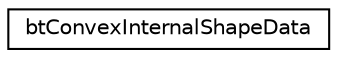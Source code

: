 digraph G
{
  edge [fontname="Helvetica",fontsize="10",labelfontname="Helvetica",labelfontsize="10"];
  node [fontname="Helvetica",fontsize="10",shape=record];
  rankdir=LR;
  Node1 [label="btConvexInternalShapeData",height=0.2,width=0.4,color="black", fillcolor="white", style="filled",URL="$d1/d7b/structbtConvexInternalShapeData.html",tooltip="do not change those serialization structures, it requires an updated sBulletDNAstr/sBulletDNAstr64"];
}

